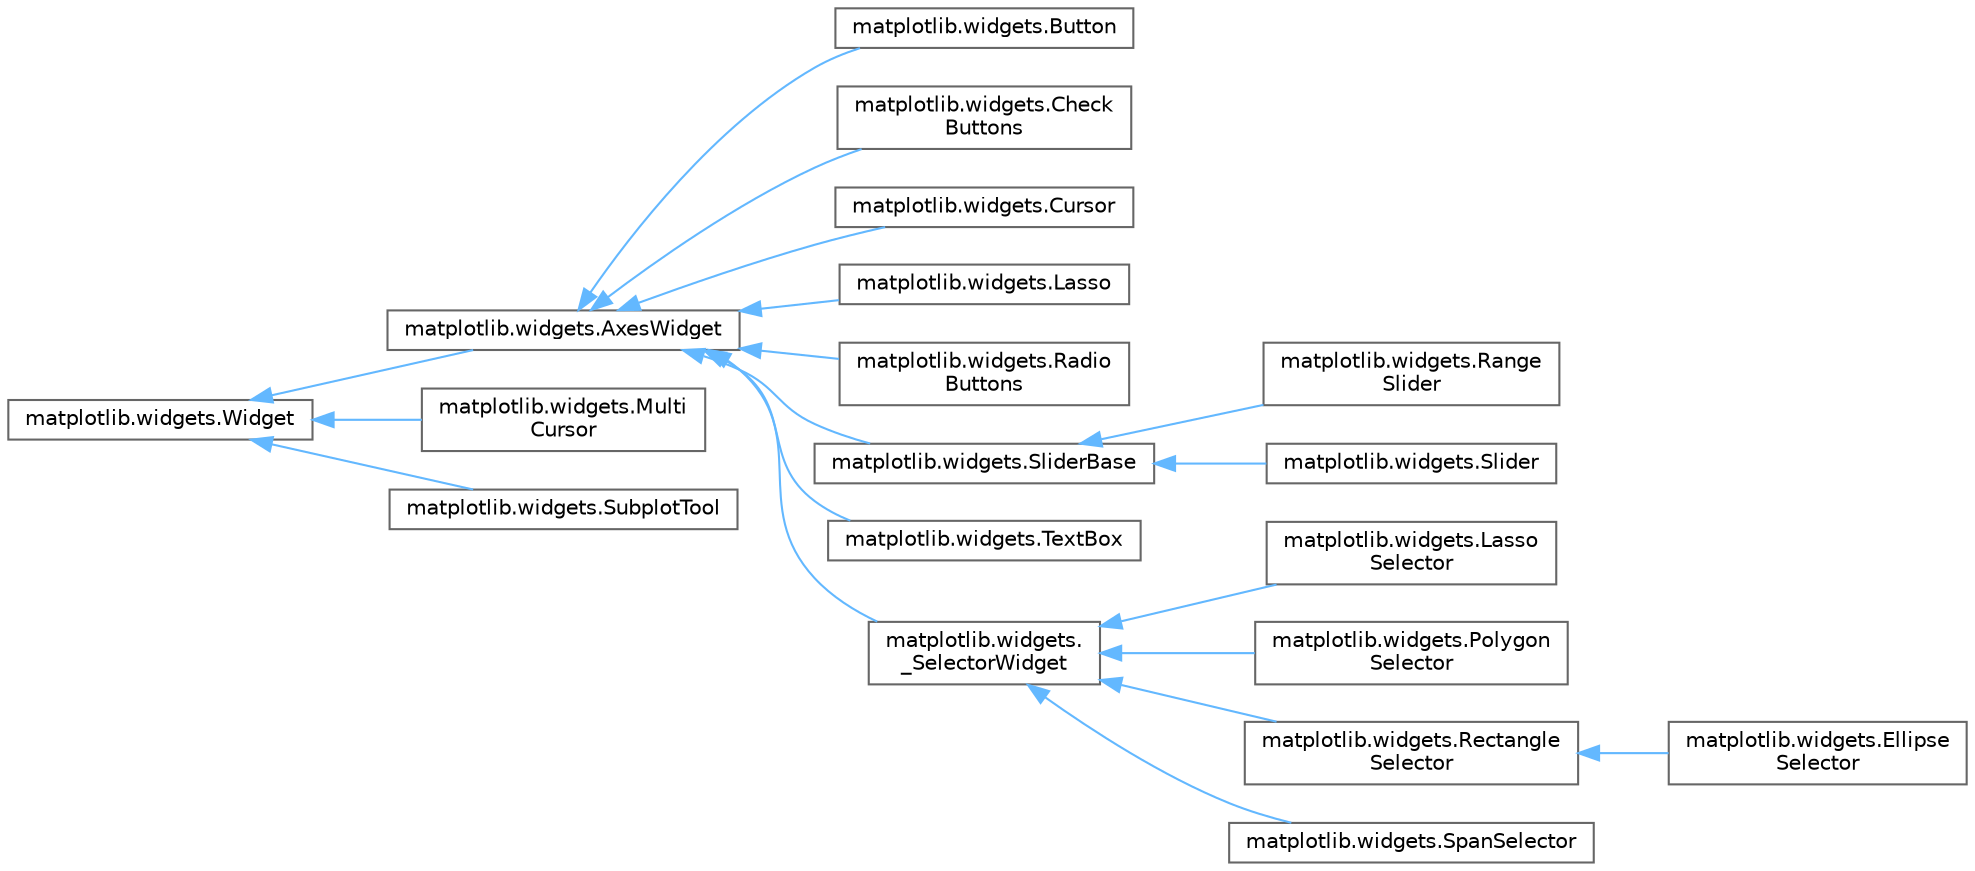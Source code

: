 digraph "Graphical Class Hierarchy"
{
 // LATEX_PDF_SIZE
  bgcolor="transparent";
  edge [fontname=Helvetica,fontsize=10,labelfontname=Helvetica,labelfontsize=10];
  node [fontname=Helvetica,fontsize=10,shape=box,height=0.2,width=0.4];
  rankdir="LR";
  Node0 [id="Node000000",label="matplotlib.widgets.Widget",height=0.2,width=0.4,color="grey40", fillcolor="white", style="filled",URL="$dc/d59/classmatplotlib_1_1widgets_1_1Widget.html",tooltip=" "];
  Node0 -> Node1 [id="edge3953_Node000000_Node000001",dir="back",color="steelblue1",style="solid",tooltip=" "];
  Node1 [id="Node000001",label="matplotlib.widgets.AxesWidget",height=0.2,width=0.4,color="grey40", fillcolor="white", style="filled",URL="$d9/d5f/classmatplotlib_1_1widgets_1_1AxesWidget.html",tooltip=" "];
  Node1 -> Node2 [id="edge3954_Node000001_Node000002",dir="back",color="steelblue1",style="solid",tooltip=" "];
  Node2 [id="Node000002",label="matplotlib.widgets.Button",height=0.2,width=0.4,color="grey40", fillcolor="white", style="filled",URL="$d7/dd4/classmatplotlib_1_1widgets_1_1Button.html",tooltip=" "];
  Node1 -> Node3 [id="edge3955_Node000001_Node000003",dir="back",color="steelblue1",style="solid",tooltip=" "];
  Node3 [id="Node000003",label="matplotlib.widgets.Check\lButtons",height=0.2,width=0.4,color="grey40", fillcolor="white", style="filled",URL="$d6/d93/classmatplotlib_1_1widgets_1_1CheckButtons.html",tooltip=" "];
  Node1 -> Node4 [id="edge3956_Node000001_Node000004",dir="back",color="steelblue1",style="solid",tooltip=" "];
  Node4 [id="Node000004",label="matplotlib.widgets.Cursor",height=0.2,width=0.4,color="grey40", fillcolor="white", style="filled",URL="$df/d15/classmatplotlib_1_1widgets_1_1Cursor.html",tooltip=" "];
  Node1 -> Node5 [id="edge3957_Node000001_Node000005",dir="back",color="steelblue1",style="solid",tooltip=" "];
  Node5 [id="Node000005",label="matplotlib.widgets.Lasso",height=0.2,width=0.4,color="grey40", fillcolor="white", style="filled",URL="$d4/d2a/classmatplotlib_1_1widgets_1_1Lasso.html",tooltip=" "];
  Node1 -> Node6 [id="edge3958_Node000001_Node000006",dir="back",color="steelblue1",style="solid",tooltip=" "];
  Node6 [id="Node000006",label="matplotlib.widgets.Radio\lButtons",height=0.2,width=0.4,color="grey40", fillcolor="white", style="filled",URL="$d5/d2e/classmatplotlib_1_1widgets_1_1RadioButtons.html",tooltip=" "];
  Node1 -> Node7 [id="edge3959_Node000001_Node000007",dir="back",color="steelblue1",style="solid",tooltip=" "];
  Node7 [id="Node000007",label="matplotlib.widgets.SliderBase",height=0.2,width=0.4,color="grey40", fillcolor="white", style="filled",URL="$d7/d25/classmatplotlib_1_1widgets_1_1SliderBase.html",tooltip=" "];
  Node7 -> Node8 [id="edge3960_Node000007_Node000008",dir="back",color="steelblue1",style="solid",tooltip=" "];
  Node8 [id="Node000008",label="matplotlib.widgets.Range\lSlider",height=0.2,width=0.4,color="grey40", fillcolor="white", style="filled",URL="$dd/dcd/classmatplotlib_1_1widgets_1_1RangeSlider.html",tooltip=" "];
  Node7 -> Node9 [id="edge3961_Node000007_Node000009",dir="back",color="steelblue1",style="solid",tooltip=" "];
  Node9 [id="Node000009",label="matplotlib.widgets.Slider",height=0.2,width=0.4,color="grey40", fillcolor="white", style="filled",URL="$db/d39/classmatplotlib_1_1widgets_1_1Slider.html",tooltip=" "];
  Node1 -> Node10 [id="edge3962_Node000001_Node000010",dir="back",color="steelblue1",style="solid",tooltip=" "];
  Node10 [id="Node000010",label="matplotlib.widgets.TextBox",height=0.2,width=0.4,color="grey40", fillcolor="white", style="filled",URL="$d5/de8/classmatplotlib_1_1widgets_1_1TextBox.html",tooltip=" "];
  Node1 -> Node11 [id="edge3963_Node000001_Node000011",dir="back",color="steelblue1",style="solid",tooltip=" "];
  Node11 [id="Node000011",label="matplotlib.widgets.\l_SelectorWidget",height=0.2,width=0.4,color="grey40", fillcolor="white", style="filled",URL="$d9/ddd/classmatplotlib_1_1widgets_1_1__SelectorWidget.html",tooltip=" "];
  Node11 -> Node12 [id="edge3964_Node000011_Node000012",dir="back",color="steelblue1",style="solid",tooltip=" "];
  Node12 [id="Node000012",label="matplotlib.widgets.Lasso\lSelector",height=0.2,width=0.4,color="grey40", fillcolor="white", style="filled",URL="$d6/d9e/classmatplotlib_1_1widgets_1_1LassoSelector.html",tooltip=" "];
  Node11 -> Node13 [id="edge3965_Node000011_Node000013",dir="back",color="steelblue1",style="solid",tooltip=" "];
  Node13 [id="Node000013",label="matplotlib.widgets.Polygon\lSelector",height=0.2,width=0.4,color="grey40", fillcolor="white", style="filled",URL="$df/d9c/classmatplotlib_1_1widgets_1_1PolygonSelector.html",tooltip=" "];
  Node11 -> Node14 [id="edge3966_Node000011_Node000014",dir="back",color="steelblue1",style="solid",tooltip=" "];
  Node14 [id="Node000014",label="matplotlib.widgets.Rectangle\lSelector",height=0.2,width=0.4,color="grey40", fillcolor="white", style="filled",URL="$d4/d78/classmatplotlib_1_1widgets_1_1RectangleSelector.html",tooltip=" "];
  Node14 -> Node15 [id="edge3967_Node000014_Node000015",dir="back",color="steelblue1",style="solid",tooltip=" "];
  Node15 [id="Node000015",label="matplotlib.widgets.Ellipse\lSelector",height=0.2,width=0.4,color="grey40", fillcolor="white", style="filled",URL="$d1/d9d/classmatplotlib_1_1widgets_1_1EllipseSelector.html",tooltip=" "];
  Node11 -> Node16 [id="edge3968_Node000011_Node000016",dir="back",color="steelblue1",style="solid",tooltip=" "];
  Node16 [id="Node000016",label="matplotlib.widgets.SpanSelector",height=0.2,width=0.4,color="grey40", fillcolor="white", style="filled",URL="$da/de8/classmatplotlib_1_1widgets_1_1SpanSelector.html",tooltip=" "];
  Node0 -> Node17 [id="edge3969_Node000000_Node000017",dir="back",color="steelblue1",style="solid",tooltip=" "];
  Node17 [id="Node000017",label="matplotlib.widgets.Multi\lCursor",height=0.2,width=0.4,color="grey40", fillcolor="white", style="filled",URL="$dc/d75/classmatplotlib_1_1widgets_1_1MultiCursor.html",tooltip=" "];
  Node0 -> Node18 [id="edge3970_Node000000_Node000018",dir="back",color="steelblue1",style="solid",tooltip=" "];
  Node18 [id="Node000018",label="matplotlib.widgets.SubplotTool",height=0.2,width=0.4,color="grey40", fillcolor="white", style="filled",URL="$d2/dd3/classmatplotlib_1_1widgets_1_1SubplotTool.html",tooltip=" "];
}
